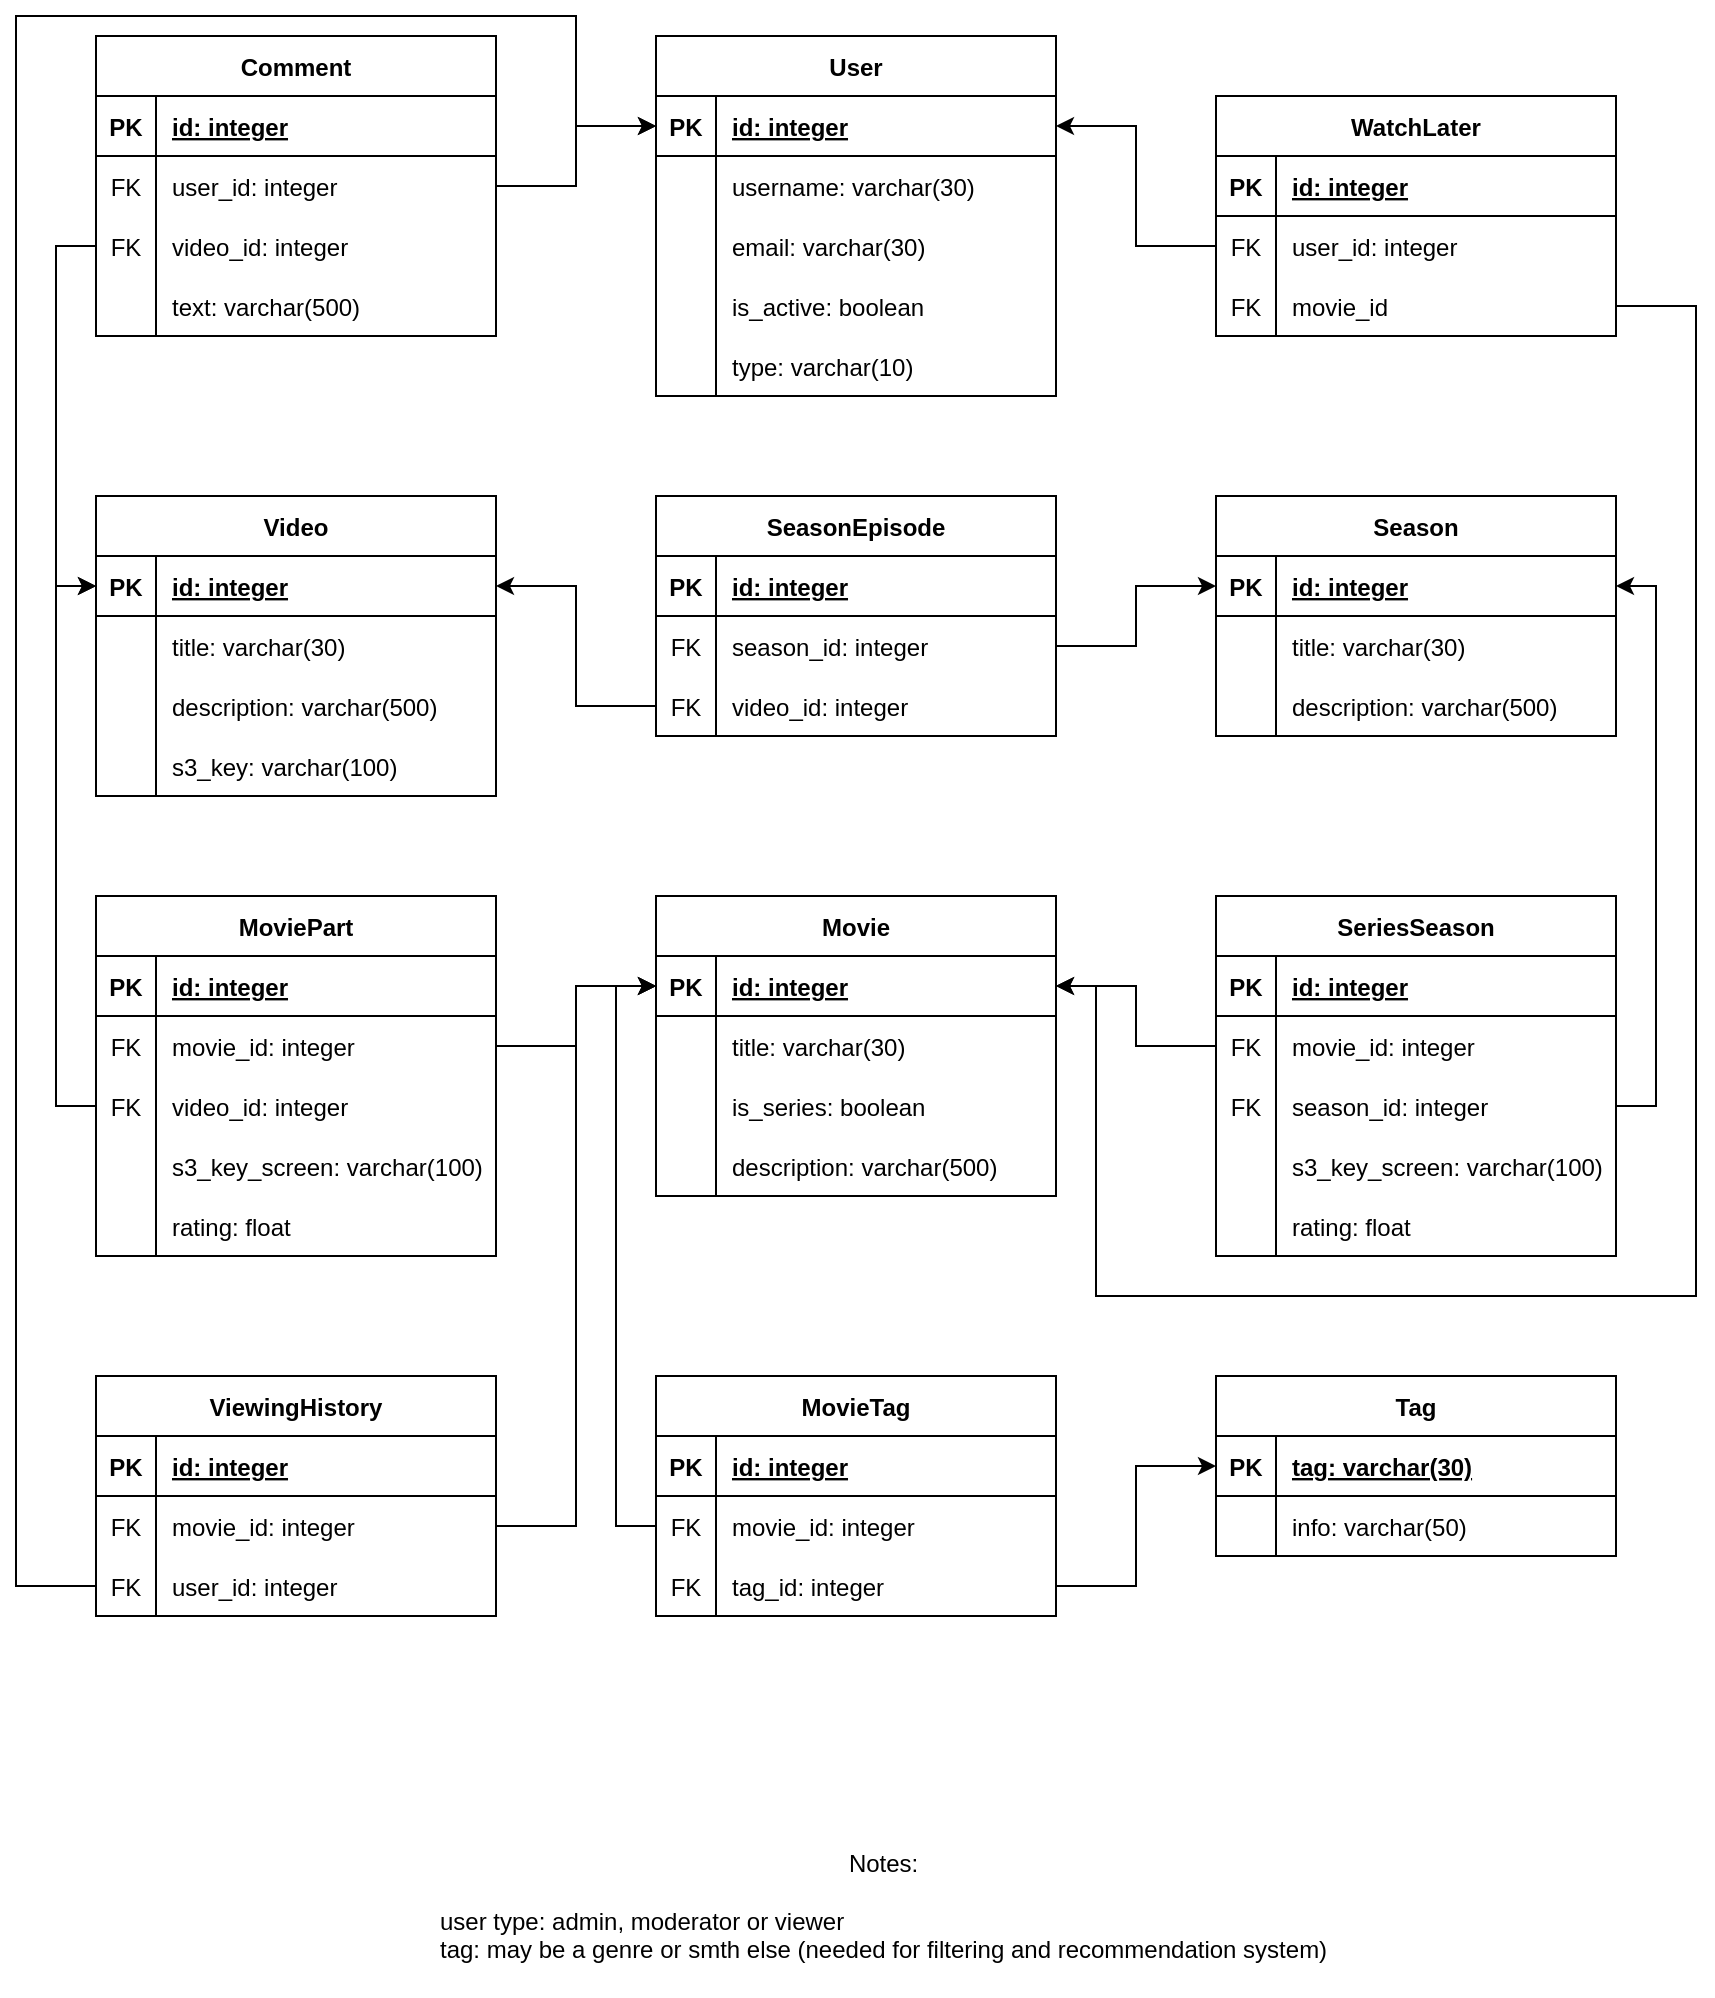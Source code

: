 <mxfile version="19.0.3" type="device"><diagram id="krxqjwrCcawQAgB1VnSO" name="Page-1"><mxGraphModel dx="1718" dy="434" grid="1" gridSize="10" guides="1" tooltips="1" connect="1" arrows="1" fold="1" page="1" pageScale="1" pageWidth="850" pageHeight="1100" math="0" shadow="0"><root><mxCell id="0"/><mxCell id="1" parent="0"/><mxCell id="-MxcweEDSWJyaS4mhZ0q-1" value="User" style="shape=table;startSize=30;container=1;collapsible=1;childLayout=tableLayout;fixedRows=1;rowLines=0;fontStyle=1;align=center;resizeLast=1;" parent="1" vertex="1"><mxGeometry x="-120" y="210" width="200" height="180" as="geometry"><mxRectangle x="-760" y="130" width="60" height="30" as="alternateBounds"/></mxGeometry></mxCell><mxCell id="-MxcweEDSWJyaS4mhZ0q-2" value="" style="shape=tableRow;horizontal=0;startSize=0;swimlaneHead=0;swimlaneBody=0;fillColor=none;collapsible=0;dropTarget=0;points=[[0,0.5],[1,0.5]];portConstraint=eastwest;top=0;left=0;right=0;bottom=1;" parent="-MxcweEDSWJyaS4mhZ0q-1" vertex="1"><mxGeometry y="30" width="200" height="30" as="geometry"/></mxCell><mxCell id="-MxcweEDSWJyaS4mhZ0q-3" value="PK" style="shape=partialRectangle;connectable=0;fillColor=none;top=0;left=0;bottom=0;right=0;fontStyle=1;overflow=hidden;" parent="-MxcweEDSWJyaS4mhZ0q-2" vertex="1"><mxGeometry width="30" height="30" as="geometry"><mxRectangle width="30" height="30" as="alternateBounds"/></mxGeometry></mxCell><mxCell id="-MxcweEDSWJyaS4mhZ0q-4" value="id: integer" style="shape=partialRectangle;connectable=0;fillColor=none;top=0;left=0;bottom=0;right=0;align=left;spacingLeft=6;fontStyle=5;overflow=hidden;" parent="-MxcweEDSWJyaS4mhZ0q-2" vertex="1"><mxGeometry x="30" width="170" height="30" as="geometry"><mxRectangle width="170" height="30" as="alternateBounds"/></mxGeometry></mxCell><mxCell id="-MxcweEDSWJyaS4mhZ0q-5" value="" style="shape=tableRow;horizontal=0;startSize=0;swimlaneHead=0;swimlaneBody=0;fillColor=none;collapsible=0;dropTarget=0;points=[[0,0.5],[1,0.5]];portConstraint=eastwest;top=0;left=0;right=0;bottom=0;" parent="-MxcweEDSWJyaS4mhZ0q-1" vertex="1"><mxGeometry y="60" width="200" height="30" as="geometry"/></mxCell><mxCell id="-MxcweEDSWJyaS4mhZ0q-6" value="" style="shape=partialRectangle;connectable=0;fillColor=none;top=0;left=0;bottom=0;right=0;editable=1;overflow=hidden;" parent="-MxcweEDSWJyaS4mhZ0q-5" vertex="1"><mxGeometry width="30" height="30" as="geometry"><mxRectangle width="30" height="30" as="alternateBounds"/></mxGeometry></mxCell><mxCell id="-MxcweEDSWJyaS4mhZ0q-7" value="username: varchar(30)" style="shape=partialRectangle;connectable=0;fillColor=none;top=0;left=0;bottom=0;right=0;align=left;spacingLeft=6;overflow=hidden;" parent="-MxcweEDSWJyaS4mhZ0q-5" vertex="1"><mxGeometry x="30" width="170" height="30" as="geometry"><mxRectangle width="170" height="30" as="alternateBounds"/></mxGeometry></mxCell><mxCell id="-MxcweEDSWJyaS4mhZ0q-8" value="" style="shape=tableRow;horizontal=0;startSize=0;swimlaneHead=0;swimlaneBody=0;fillColor=none;collapsible=0;dropTarget=0;points=[[0,0.5],[1,0.5]];portConstraint=eastwest;top=0;left=0;right=0;bottom=0;" parent="-MxcweEDSWJyaS4mhZ0q-1" vertex="1"><mxGeometry y="90" width="200" height="30" as="geometry"/></mxCell><mxCell id="-MxcweEDSWJyaS4mhZ0q-9" value="" style="shape=partialRectangle;connectable=0;fillColor=none;top=0;left=0;bottom=0;right=0;editable=1;overflow=hidden;" parent="-MxcweEDSWJyaS4mhZ0q-8" vertex="1"><mxGeometry width="30" height="30" as="geometry"><mxRectangle width="30" height="30" as="alternateBounds"/></mxGeometry></mxCell><mxCell id="-MxcweEDSWJyaS4mhZ0q-10" value="email: varchar(30)" style="shape=partialRectangle;connectable=0;fillColor=none;top=0;left=0;bottom=0;right=0;align=left;spacingLeft=6;overflow=hidden;" parent="-MxcweEDSWJyaS4mhZ0q-8" vertex="1"><mxGeometry x="30" width="170" height="30" as="geometry"><mxRectangle width="170" height="30" as="alternateBounds"/></mxGeometry></mxCell><mxCell id="tlzNnzWow5fvSZy2KOKC-1" style="shape=tableRow;horizontal=0;startSize=0;swimlaneHead=0;swimlaneBody=0;fillColor=none;collapsible=0;dropTarget=0;points=[[0,0.5],[1,0.5]];portConstraint=eastwest;top=0;left=0;right=0;bottom=0;" parent="-MxcweEDSWJyaS4mhZ0q-1" vertex="1"><mxGeometry y="120" width="200" height="30" as="geometry"/></mxCell><mxCell id="tlzNnzWow5fvSZy2KOKC-2" style="shape=partialRectangle;connectable=0;fillColor=none;top=0;left=0;bottom=0;right=0;editable=1;overflow=hidden;" parent="tlzNnzWow5fvSZy2KOKC-1" vertex="1"><mxGeometry width="30" height="30" as="geometry"><mxRectangle width="30" height="30" as="alternateBounds"/></mxGeometry></mxCell><mxCell id="tlzNnzWow5fvSZy2KOKC-3" value="is_active: boolean" style="shape=partialRectangle;connectable=0;fillColor=none;top=0;left=0;bottom=0;right=0;align=left;spacingLeft=6;overflow=hidden;" parent="tlzNnzWow5fvSZy2KOKC-1" vertex="1"><mxGeometry x="30" width="170" height="30" as="geometry"><mxRectangle width="170" height="30" as="alternateBounds"/></mxGeometry></mxCell><mxCell id="-MxcweEDSWJyaS4mhZ0q-58" style="shape=tableRow;horizontal=0;startSize=0;swimlaneHead=0;swimlaneBody=0;fillColor=none;collapsible=0;dropTarget=0;points=[[0,0.5],[1,0.5]];portConstraint=eastwest;top=0;left=0;right=0;bottom=0;" parent="-MxcweEDSWJyaS4mhZ0q-1" vertex="1"><mxGeometry y="150" width="200" height="30" as="geometry"/></mxCell><mxCell id="-MxcweEDSWJyaS4mhZ0q-59" style="shape=partialRectangle;connectable=0;fillColor=none;top=0;left=0;bottom=0;right=0;editable=1;overflow=hidden;" parent="-MxcweEDSWJyaS4mhZ0q-58" vertex="1"><mxGeometry width="30" height="30" as="geometry"><mxRectangle width="30" height="30" as="alternateBounds"/></mxGeometry></mxCell><mxCell id="-MxcweEDSWJyaS4mhZ0q-60" value="type: varchar(10)" style="shape=partialRectangle;connectable=0;fillColor=none;top=0;left=0;bottom=0;right=0;align=left;spacingLeft=6;overflow=hidden;" parent="-MxcweEDSWJyaS4mhZ0q-58" vertex="1"><mxGeometry x="30" width="170" height="30" as="geometry"><mxRectangle width="170" height="30" as="alternateBounds"/></mxGeometry></mxCell><mxCell id="-MxcweEDSWJyaS4mhZ0q-14" value="Video" style="shape=table;startSize=30;container=1;collapsible=1;childLayout=tableLayout;fixedRows=1;rowLines=0;fontStyle=1;align=center;resizeLast=1;" parent="1" vertex="1"><mxGeometry x="-400" y="440" width="200" height="150" as="geometry"/></mxCell><mxCell id="-MxcweEDSWJyaS4mhZ0q-15" value="" style="shape=tableRow;horizontal=0;startSize=0;swimlaneHead=0;swimlaneBody=0;fillColor=none;collapsible=0;dropTarget=0;points=[[0,0.5],[1,0.5]];portConstraint=eastwest;top=0;left=0;right=0;bottom=1;" parent="-MxcweEDSWJyaS4mhZ0q-14" vertex="1"><mxGeometry y="30" width="200" height="30" as="geometry"/></mxCell><mxCell id="-MxcweEDSWJyaS4mhZ0q-16" value="PK" style="shape=partialRectangle;connectable=0;fillColor=none;top=0;left=0;bottom=0;right=0;fontStyle=1;overflow=hidden;" parent="-MxcweEDSWJyaS4mhZ0q-15" vertex="1"><mxGeometry width="30" height="30" as="geometry"><mxRectangle width="30" height="30" as="alternateBounds"/></mxGeometry></mxCell><mxCell id="-MxcweEDSWJyaS4mhZ0q-17" value="id: integer" style="shape=partialRectangle;connectable=0;fillColor=none;top=0;left=0;bottom=0;right=0;align=left;spacingLeft=6;fontStyle=5;overflow=hidden;" parent="-MxcweEDSWJyaS4mhZ0q-15" vertex="1"><mxGeometry x="30" width="170" height="30" as="geometry"><mxRectangle width="170" height="30" as="alternateBounds"/></mxGeometry></mxCell><mxCell id="-MxcweEDSWJyaS4mhZ0q-18" value="" style="shape=tableRow;horizontal=0;startSize=0;swimlaneHead=0;swimlaneBody=0;fillColor=none;collapsible=0;dropTarget=0;points=[[0,0.5],[1,0.5]];portConstraint=eastwest;top=0;left=0;right=0;bottom=0;" parent="-MxcweEDSWJyaS4mhZ0q-14" vertex="1"><mxGeometry y="60" width="200" height="30" as="geometry"/></mxCell><mxCell id="-MxcweEDSWJyaS4mhZ0q-19" value="" style="shape=partialRectangle;connectable=0;fillColor=none;top=0;left=0;bottom=0;right=0;editable=1;overflow=hidden;" parent="-MxcweEDSWJyaS4mhZ0q-18" vertex="1"><mxGeometry width="30" height="30" as="geometry"><mxRectangle width="30" height="30" as="alternateBounds"/></mxGeometry></mxCell><mxCell id="-MxcweEDSWJyaS4mhZ0q-20" value="title: varchar(30)" style="shape=partialRectangle;connectable=0;fillColor=none;top=0;left=0;bottom=0;right=0;align=left;spacingLeft=6;overflow=hidden;" parent="-MxcweEDSWJyaS4mhZ0q-18" vertex="1"><mxGeometry x="30" width="170" height="30" as="geometry"><mxRectangle width="170" height="30" as="alternateBounds"/></mxGeometry></mxCell><mxCell id="oY6jtvxQXWDBvDBxMTDr-1" style="shape=tableRow;horizontal=0;startSize=0;swimlaneHead=0;swimlaneBody=0;fillColor=none;collapsible=0;dropTarget=0;points=[[0,0.5],[1,0.5]];portConstraint=eastwest;top=0;left=0;right=0;bottom=0;" vertex="1" parent="-MxcweEDSWJyaS4mhZ0q-14"><mxGeometry y="90" width="200" height="30" as="geometry"/></mxCell><mxCell id="oY6jtvxQXWDBvDBxMTDr-2" style="shape=partialRectangle;connectable=0;fillColor=none;top=0;left=0;bottom=0;right=0;editable=1;overflow=hidden;" vertex="1" parent="oY6jtvxQXWDBvDBxMTDr-1"><mxGeometry width="30" height="30" as="geometry"><mxRectangle width="30" height="30" as="alternateBounds"/></mxGeometry></mxCell><mxCell id="oY6jtvxQXWDBvDBxMTDr-3" value="description: varchar(500)" style="shape=partialRectangle;connectable=0;fillColor=none;top=0;left=0;bottom=0;right=0;align=left;spacingLeft=6;overflow=hidden;" vertex="1" parent="oY6jtvxQXWDBvDBxMTDr-1"><mxGeometry x="30" width="170" height="30" as="geometry"><mxRectangle width="170" height="30" as="alternateBounds"/></mxGeometry></mxCell><mxCell id="-MxcweEDSWJyaS4mhZ0q-21" value="" style="shape=tableRow;horizontal=0;startSize=0;swimlaneHead=0;swimlaneBody=0;fillColor=none;collapsible=0;dropTarget=0;points=[[0,0.5],[1,0.5]];portConstraint=eastwest;top=0;left=0;right=0;bottom=0;" parent="-MxcweEDSWJyaS4mhZ0q-14" vertex="1"><mxGeometry y="120" width="200" height="30" as="geometry"/></mxCell><mxCell id="-MxcweEDSWJyaS4mhZ0q-22" value="" style="shape=partialRectangle;connectable=0;fillColor=none;top=0;left=0;bottom=0;right=0;editable=1;overflow=hidden;" parent="-MxcweEDSWJyaS4mhZ0q-21" vertex="1"><mxGeometry width="30" height="30" as="geometry"><mxRectangle width="30" height="30" as="alternateBounds"/></mxGeometry></mxCell><mxCell id="-MxcweEDSWJyaS4mhZ0q-23" value="s3_key: varchar(100)" style="shape=partialRectangle;connectable=0;fillColor=none;top=0;left=0;bottom=0;right=0;align=left;spacingLeft=6;overflow=hidden;" parent="-MxcweEDSWJyaS4mhZ0q-21" vertex="1"><mxGeometry x="30" width="170" height="30" as="geometry"><mxRectangle width="170" height="30" as="alternateBounds"/></mxGeometry></mxCell><mxCell id="-MxcweEDSWJyaS4mhZ0q-38" value="Movie" style="shape=table;startSize=30;container=1;collapsible=1;childLayout=tableLayout;fixedRows=1;rowLines=0;fontStyle=1;align=center;resizeLast=1;" parent="1" vertex="1"><mxGeometry x="-120" y="640" width="200" height="150" as="geometry"/></mxCell><mxCell id="-MxcweEDSWJyaS4mhZ0q-39" value="" style="shape=tableRow;horizontal=0;startSize=0;swimlaneHead=0;swimlaneBody=0;fillColor=none;collapsible=0;dropTarget=0;points=[[0,0.5],[1,0.5]];portConstraint=eastwest;top=0;left=0;right=0;bottom=1;" parent="-MxcweEDSWJyaS4mhZ0q-38" vertex="1"><mxGeometry y="30" width="200" height="30" as="geometry"/></mxCell><mxCell id="-MxcweEDSWJyaS4mhZ0q-40" value="PK" style="shape=partialRectangle;connectable=0;fillColor=none;top=0;left=0;bottom=0;right=0;fontStyle=1;overflow=hidden;" parent="-MxcweEDSWJyaS4mhZ0q-39" vertex="1"><mxGeometry width="30" height="30" as="geometry"><mxRectangle width="30" height="30" as="alternateBounds"/></mxGeometry></mxCell><mxCell id="-MxcweEDSWJyaS4mhZ0q-41" value="id: integer" style="shape=partialRectangle;connectable=0;fillColor=none;top=0;left=0;bottom=0;right=0;align=left;spacingLeft=6;fontStyle=5;overflow=hidden;" parent="-MxcweEDSWJyaS4mhZ0q-39" vertex="1"><mxGeometry x="30" width="170" height="30" as="geometry"><mxRectangle width="170" height="30" as="alternateBounds"/></mxGeometry></mxCell><mxCell id="-MxcweEDSWJyaS4mhZ0q-42" value="" style="shape=tableRow;horizontal=0;startSize=0;swimlaneHead=0;swimlaneBody=0;fillColor=none;collapsible=0;dropTarget=0;points=[[0,0.5],[1,0.5]];portConstraint=eastwest;top=0;left=0;right=0;bottom=0;" parent="-MxcweEDSWJyaS4mhZ0q-38" vertex="1"><mxGeometry y="60" width="200" height="30" as="geometry"/></mxCell><mxCell id="-MxcweEDSWJyaS4mhZ0q-43" value="" style="shape=partialRectangle;connectable=0;fillColor=none;top=0;left=0;bottom=0;right=0;editable=1;overflow=hidden;" parent="-MxcweEDSWJyaS4mhZ0q-42" vertex="1"><mxGeometry width="30" height="30" as="geometry"><mxRectangle width="30" height="30" as="alternateBounds"/></mxGeometry></mxCell><mxCell id="-MxcweEDSWJyaS4mhZ0q-44" value="title: varchar(30)" style="shape=partialRectangle;connectable=0;fillColor=none;top=0;left=0;bottom=0;right=0;align=left;spacingLeft=6;overflow=hidden;" parent="-MxcweEDSWJyaS4mhZ0q-42" vertex="1"><mxGeometry x="30" width="170" height="30" as="geometry"><mxRectangle width="170" height="30" as="alternateBounds"/></mxGeometry></mxCell><mxCell id="-MxcweEDSWJyaS4mhZ0q-45" value="" style="shape=tableRow;horizontal=0;startSize=0;swimlaneHead=0;swimlaneBody=0;fillColor=none;collapsible=0;dropTarget=0;points=[[0,0.5],[1,0.5]];portConstraint=eastwest;top=0;left=0;right=0;bottom=0;" parent="-MxcweEDSWJyaS4mhZ0q-38" vertex="1"><mxGeometry y="90" width="200" height="30" as="geometry"/></mxCell><mxCell id="-MxcweEDSWJyaS4mhZ0q-46" value="" style="shape=partialRectangle;connectable=0;fillColor=none;top=0;left=0;bottom=0;right=0;editable=1;overflow=hidden;" parent="-MxcweEDSWJyaS4mhZ0q-45" vertex="1"><mxGeometry width="30" height="30" as="geometry"><mxRectangle width="30" height="30" as="alternateBounds"/></mxGeometry></mxCell><mxCell id="-MxcweEDSWJyaS4mhZ0q-47" value="is_series: boolean" style="shape=partialRectangle;connectable=0;fillColor=none;top=0;left=0;bottom=0;right=0;align=left;spacingLeft=6;overflow=hidden;" parent="-MxcweEDSWJyaS4mhZ0q-45" vertex="1"><mxGeometry x="30" width="170" height="30" as="geometry"><mxRectangle width="170" height="30" as="alternateBounds"/></mxGeometry></mxCell><mxCell id="-MxcweEDSWJyaS4mhZ0q-66" style="shape=tableRow;horizontal=0;startSize=0;swimlaneHead=0;swimlaneBody=0;fillColor=none;collapsible=0;dropTarget=0;points=[[0,0.5],[1,0.5]];portConstraint=eastwest;top=0;left=0;right=0;bottom=0;" parent="-MxcweEDSWJyaS4mhZ0q-38" vertex="1"><mxGeometry y="120" width="200" height="30" as="geometry"/></mxCell><mxCell id="-MxcweEDSWJyaS4mhZ0q-67" style="shape=partialRectangle;connectable=0;fillColor=none;top=0;left=0;bottom=0;right=0;editable=1;overflow=hidden;" parent="-MxcweEDSWJyaS4mhZ0q-66" vertex="1"><mxGeometry width="30" height="30" as="geometry"><mxRectangle width="30" height="30" as="alternateBounds"/></mxGeometry></mxCell><mxCell id="-MxcweEDSWJyaS4mhZ0q-68" value="description: varchar(500)" style="shape=partialRectangle;connectable=0;fillColor=none;top=0;left=0;bottom=0;right=0;align=left;spacingLeft=6;overflow=hidden;" parent="-MxcweEDSWJyaS4mhZ0q-66" vertex="1"><mxGeometry x="30" width="170" height="30" as="geometry"><mxRectangle width="170" height="30" as="alternateBounds"/></mxGeometry></mxCell><mxCell id="-MxcweEDSWJyaS4mhZ0q-48" value="Season" style="shape=table;startSize=30;container=1;collapsible=1;childLayout=tableLayout;fixedRows=1;rowLines=0;fontStyle=1;align=center;resizeLast=1;" parent="1" vertex="1"><mxGeometry x="160" y="440" width="200" height="120" as="geometry"/></mxCell><mxCell id="-MxcweEDSWJyaS4mhZ0q-49" value="" style="shape=tableRow;horizontal=0;startSize=0;swimlaneHead=0;swimlaneBody=0;fillColor=none;collapsible=0;dropTarget=0;points=[[0,0.5],[1,0.5]];portConstraint=eastwest;top=0;left=0;right=0;bottom=1;" parent="-MxcweEDSWJyaS4mhZ0q-48" vertex="1"><mxGeometry y="30" width="200" height="30" as="geometry"/></mxCell><mxCell id="-MxcweEDSWJyaS4mhZ0q-50" value="PK" style="shape=partialRectangle;connectable=0;fillColor=none;top=0;left=0;bottom=0;right=0;fontStyle=1;overflow=hidden;" parent="-MxcweEDSWJyaS4mhZ0q-49" vertex="1"><mxGeometry width="30" height="30" as="geometry"><mxRectangle width="30" height="30" as="alternateBounds"/></mxGeometry></mxCell><mxCell id="-MxcweEDSWJyaS4mhZ0q-51" value="id: integer" style="shape=partialRectangle;connectable=0;fillColor=none;top=0;left=0;bottom=0;right=0;align=left;spacingLeft=6;fontStyle=5;overflow=hidden;" parent="-MxcweEDSWJyaS4mhZ0q-49" vertex="1"><mxGeometry x="30" width="170" height="30" as="geometry"><mxRectangle width="170" height="30" as="alternateBounds"/></mxGeometry></mxCell><mxCell id="-MxcweEDSWJyaS4mhZ0q-52" value="" style="shape=tableRow;horizontal=0;startSize=0;swimlaneHead=0;swimlaneBody=0;fillColor=none;collapsible=0;dropTarget=0;points=[[0,0.5],[1,0.5]];portConstraint=eastwest;top=0;left=0;right=0;bottom=0;" parent="-MxcweEDSWJyaS4mhZ0q-48" vertex="1"><mxGeometry y="60" width="200" height="30" as="geometry"/></mxCell><mxCell id="-MxcweEDSWJyaS4mhZ0q-53" value="" style="shape=partialRectangle;connectable=0;fillColor=none;top=0;left=0;bottom=0;right=0;editable=1;overflow=hidden;" parent="-MxcweEDSWJyaS4mhZ0q-52" vertex="1"><mxGeometry width="30" height="30" as="geometry"><mxRectangle width="30" height="30" as="alternateBounds"/></mxGeometry></mxCell><mxCell id="-MxcweEDSWJyaS4mhZ0q-54" value="title: varchar(30)" style="shape=partialRectangle;connectable=0;fillColor=none;top=0;left=0;bottom=0;right=0;align=left;spacingLeft=6;overflow=hidden;" parent="-MxcweEDSWJyaS4mhZ0q-52" vertex="1"><mxGeometry x="30" width="170" height="30" as="geometry"><mxRectangle width="170" height="30" as="alternateBounds"/></mxGeometry></mxCell><mxCell id="-MxcweEDSWJyaS4mhZ0q-55" value="" style="shape=tableRow;horizontal=0;startSize=0;swimlaneHead=0;swimlaneBody=0;fillColor=none;collapsible=0;dropTarget=0;points=[[0,0.5],[1,0.5]];portConstraint=eastwest;top=0;left=0;right=0;bottom=0;" parent="-MxcweEDSWJyaS4mhZ0q-48" vertex="1"><mxGeometry y="90" width="200" height="30" as="geometry"/></mxCell><mxCell id="-MxcweEDSWJyaS4mhZ0q-56" value="" style="shape=partialRectangle;connectable=0;fillColor=none;top=0;left=0;bottom=0;right=0;editable=1;overflow=hidden;" parent="-MxcweEDSWJyaS4mhZ0q-55" vertex="1"><mxGeometry width="30" height="30" as="geometry"><mxRectangle width="30" height="30" as="alternateBounds"/></mxGeometry></mxCell><mxCell id="-MxcweEDSWJyaS4mhZ0q-57" value="description: varchar(500)" style="shape=partialRectangle;connectable=0;fillColor=none;top=0;left=0;bottom=0;right=0;align=left;spacingLeft=6;overflow=hidden;" parent="-MxcweEDSWJyaS4mhZ0q-55" vertex="1"><mxGeometry x="30" width="170" height="30" as="geometry"><mxRectangle width="170" height="30" as="alternateBounds"/></mxGeometry></mxCell><mxCell id="-MxcweEDSWJyaS4mhZ0q-62" value="&lt;div align=&quot;center&quot;&gt;Notes:&lt;/div&gt;&lt;div align=&quot;center&quot;&gt;&lt;br&gt;&lt;/div&gt;&lt;div&gt;user type: admin, moderator or viewer&lt;br&gt;&lt;/div&gt;&lt;div&gt;tag: may be a genre or smth else (needed for filtering and recommendation system)&lt;br&gt;&lt;/div&gt;" style="text;html=1;strokeColor=none;fillColor=none;align=left;verticalAlign=middle;whiteSpace=wrap;rounded=0;" parent="1" vertex="1"><mxGeometry x="-230" y="1100" width="520" height="90" as="geometry"/></mxCell><mxCell id="-MxcweEDSWJyaS4mhZ0q-82" value="SeasonEpisode" style="shape=table;startSize=30;container=1;collapsible=1;childLayout=tableLayout;fixedRows=1;rowLines=0;fontStyle=1;align=center;resizeLast=1;" parent="1" vertex="1"><mxGeometry x="-120" y="440" width="200" height="120" as="geometry"/></mxCell><mxCell id="-MxcweEDSWJyaS4mhZ0q-83" value="" style="shape=tableRow;horizontal=0;startSize=0;swimlaneHead=0;swimlaneBody=0;fillColor=none;collapsible=0;dropTarget=0;points=[[0,0.5],[1,0.5]];portConstraint=eastwest;top=0;left=0;right=0;bottom=1;" parent="-MxcweEDSWJyaS4mhZ0q-82" vertex="1"><mxGeometry y="30" width="200" height="30" as="geometry"/></mxCell><mxCell id="-MxcweEDSWJyaS4mhZ0q-84" value="PK" style="shape=partialRectangle;connectable=0;fillColor=none;top=0;left=0;bottom=0;right=0;fontStyle=1;overflow=hidden;" parent="-MxcweEDSWJyaS4mhZ0q-83" vertex="1"><mxGeometry width="30" height="30" as="geometry"><mxRectangle width="30" height="30" as="alternateBounds"/></mxGeometry></mxCell><mxCell id="-MxcweEDSWJyaS4mhZ0q-85" value="id: integer" style="shape=partialRectangle;connectable=0;fillColor=none;top=0;left=0;bottom=0;right=0;align=left;spacingLeft=6;fontStyle=5;overflow=hidden;" parent="-MxcweEDSWJyaS4mhZ0q-83" vertex="1"><mxGeometry x="30" width="170" height="30" as="geometry"><mxRectangle width="170" height="30" as="alternateBounds"/></mxGeometry></mxCell><mxCell id="-MxcweEDSWJyaS4mhZ0q-86" value="" style="shape=tableRow;horizontal=0;startSize=0;swimlaneHead=0;swimlaneBody=0;fillColor=none;collapsible=0;dropTarget=0;points=[[0,0.5],[1,0.5]];portConstraint=eastwest;top=0;left=0;right=0;bottom=0;" parent="-MxcweEDSWJyaS4mhZ0q-82" vertex="1"><mxGeometry y="60" width="200" height="30" as="geometry"/></mxCell><mxCell id="-MxcweEDSWJyaS4mhZ0q-87" value="FK" style="shape=partialRectangle;connectable=0;fillColor=none;top=0;left=0;bottom=0;right=0;editable=1;overflow=hidden;" parent="-MxcweEDSWJyaS4mhZ0q-86" vertex="1"><mxGeometry width="30" height="30" as="geometry"><mxRectangle width="30" height="30" as="alternateBounds"/></mxGeometry></mxCell><mxCell id="-MxcweEDSWJyaS4mhZ0q-88" value="season_id: integer" style="shape=partialRectangle;connectable=0;fillColor=none;top=0;left=0;bottom=0;right=0;align=left;spacingLeft=6;overflow=hidden;" parent="-MxcweEDSWJyaS4mhZ0q-86" vertex="1"><mxGeometry x="30" width="170" height="30" as="geometry"><mxRectangle width="170" height="30" as="alternateBounds"/></mxGeometry></mxCell><mxCell id="-MxcweEDSWJyaS4mhZ0q-89" value="" style="shape=tableRow;horizontal=0;startSize=0;swimlaneHead=0;swimlaneBody=0;fillColor=none;collapsible=0;dropTarget=0;points=[[0,0.5],[1,0.5]];portConstraint=eastwest;top=0;left=0;right=0;bottom=0;" parent="-MxcweEDSWJyaS4mhZ0q-82" vertex="1"><mxGeometry y="90" width="200" height="30" as="geometry"/></mxCell><mxCell id="-MxcweEDSWJyaS4mhZ0q-90" value="FK" style="shape=partialRectangle;connectable=0;fillColor=none;top=0;left=0;bottom=0;right=0;editable=1;overflow=hidden;" parent="-MxcweEDSWJyaS4mhZ0q-89" vertex="1"><mxGeometry width="30" height="30" as="geometry"><mxRectangle width="30" height="30" as="alternateBounds"/></mxGeometry></mxCell><mxCell id="-MxcweEDSWJyaS4mhZ0q-91" value="video_id: integer" style="shape=partialRectangle;connectable=0;fillColor=none;top=0;left=0;bottom=0;right=0;align=left;spacingLeft=6;overflow=hidden;" parent="-MxcweEDSWJyaS4mhZ0q-89" vertex="1"><mxGeometry x="30" width="170" height="30" as="geometry"><mxRectangle width="170" height="30" as="alternateBounds"/></mxGeometry></mxCell><mxCell id="-MxcweEDSWJyaS4mhZ0q-115" value="SeriesSeason" style="shape=table;startSize=30;container=1;collapsible=1;childLayout=tableLayout;fixedRows=1;rowLines=0;fontStyle=1;align=center;resizeLast=1;" parent="1" vertex="1"><mxGeometry x="160" y="640" width="200" height="180" as="geometry"/></mxCell><mxCell id="-MxcweEDSWJyaS4mhZ0q-116" value="" style="shape=tableRow;horizontal=0;startSize=0;swimlaneHead=0;swimlaneBody=0;fillColor=none;collapsible=0;dropTarget=0;points=[[0,0.5],[1,0.5]];portConstraint=eastwest;top=0;left=0;right=0;bottom=1;" parent="-MxcweEDSWJyaS4mhZ0q-115" vertex="1"><mxGeometry y="30" width="200" height="30" as="geometry"/></mxCell><mxCell id="-MxcweEDSWJyaS4mhZ0q-117" value="PK" style="shape=partialRectangle;connectable=0;fillColor=none;top=0;left=0;bottom=0;right=0;fontStyle=1;overflow=hidden;" parent="-MxcweEDSWJyaS4mhZ0q-116" vertex="1"><mxGeometry width="30" height="30" as="geometry"><mxRectangle width="30" height="30" as="alternateBounds"/></mxGeometry></mxCell><mxCell id="-MxcweEDSWJyaS4mhZ0q-118" value="id: integer" style="shape=partialRectangle;connectable=0;fillColor=none;top=0;left=0;bottom=0;right=0;align=left;spacingLeft=6;fontStyle=5;overflow=hidden;" parent="-MxcweEDSWJyaS4mhZ0q-116" vertex="1"><mxGeometry x="30" width="170" height="30" as="geometry"><mxRectangle width="170" height="30" as="alternateBounds"/></mxGeometry></mxCell><mxCell id="-MxcweEDSWJyaS4mhZ0q-119" value="" style="shape=tableRow;horizontal=0;startSize=0;swimlaneHead=0;swimlaneBody=0;fillColor=none;collapsible=0;dropTarget=0;points=[[0,0.5],[1,0.5]];portConstraint=eastwest;top=0;left=0;right=0;bottom=0;" parent="-MxcweEDSWJyaS4mhZ0q-115" vertex="1"><mxGeometry y="60" width="200" height="30" as="geometry"/></mxCell><mxCell id="-MxcweEDSWJyaS4mhZ0q-120" value="FK" style="shape=partialRectangle;connectable=0;fillColor=none;top=0;left=0;bottom=0;right=0;editable=1;overflow=hidden;" parent="-MxcweEDSWJyaS4mhZ0q-119" vertex="1"><mxGeometry width="30" height="30" as="geometry"><mxRectangle width="30" height="30" as="alternateBounds"/></mxGeometry></mxCell><mxCell id="-MxcweEDSWJyaS4mhZ0q-121" value="movie_id: integer" style="shape=partialRectangle;connectable=0;fillColor=none;top=0;left=0;bottom=0;right=0;align=left;spacingLeft=6;overflow=hidden;" parent="-MxcweEDSWJyaS4mhZ0q-119" vertex="1"><mxGeometry x="30" width="170" height="30" as="geometry"><mxRectangle width="170" height="30" as="alternateBounds"/></mxGeometry></mxCell><mxCell id="-MxcweEDSWJyaS4mhZ0q-122" value="" style="shape=tableRow;horizontal=0;startSize=0;swimlaneHead=0;swimlaneBody=0;fillColor=none;collapsible=0;dropTarget=0;points=[[0,0.5],[1,0.5]];portConstraint=eastwest;top=0;left=0;right=0;bottom=0;" parent="-MxcweEDSWJyaS4mhZ0q-115" vertex="1"><mxGeometry y="90" width="200" height="30" as="geometry"/></mxCell><mxCell id="-MxcweEDSWJyaS4mhZ0q-123" value="FK" style="shape=partialRectangle;connectable=0;fillColor=none;top=0;left=0;bottom=0;right=0;editable=1;overflow=hidden;" parent="-MxcweEDSWJyaS4mhZ0q-122" vertex="1"><mxGeometry width="30" height="30" as="geometry"><mxRectangle width="30" height="30" as="alternateBounds"/></mxGeometry></mxCell><mxCell id="-MxcweEDSWJyaS4mhZ0q-124" value="season_id: integer" style="shape=partialRectangle;connectable=0;fillColor=none;top=0;left=0;bottom=0;right=0;align=left;spacingLeft=6;overflow=hidden;" parent="-MxcweEDSWJyaS4mhZ0q-122" vertex="1"><mxGeometry x="30" width="170" height="30" as="geometry"><mxRectangle width="170" height="30" as="alternateBounds"/></mxGeometry></mxCell><mxCell id="-MxcweEDSWJyaS4mhZ0q-148" style="shape=tableRow;horizontal=0;startSize=0;swimlaneHead=0;swimlaneBody=0;fillColor=none;collapsible=0;dropTarget=0;points=[[0,0.5],[1,0.5]];portConstraint=eastwest;top=0;left=0;right=0;bottom=0;" parent="-MxcweEDSWJyaS4mhZ0q-115" vertex="1"><mxGeometry y="120" width="200" height="30" as="geometry"/></mxCell><mxCell id="-MxcweEDSWJyaS4mhZ0q-149" style="shape=partialRectangle;connectable=0;fillColor=none;top=0;left=0;bottom=0;right=0;editable=1;overflow=hidden;" parent="-MxcweEDSWJyaS4mhZ0q-148" vertex="1"><mxGeometry width="30" height="30" as="geometry"><mxRectangle width="30" height="30" as="alternateBounds"/></mxGeometry></mxCell><mxCell id="-MxcweEDSWJyaS4mhZ0q-150" value="s3_key_screen: varchar(100)" style="shape=partialRectangle;connectable=0;fillColor=none;top=0;left=0;bottom=0;right=0;align=left;spacingLeft=6;overflow=hidden;" parent="-MxcweEDSWJyaS4mhZ0q-148" vertex="1"><mxGeometry x="30" width="170" height="30" as="geometry"><mxRectangle width="170" height="30" as="alternateBounds"/></mxGeometry></mxCell><mxCell id="_hknU0DBNJOZ1AHtuuH1-4" style="shape=tableRow;horizontal=0;startSize=0;swimlaneHead=0;swimlaneBody=0;fillColor=none;collapsible=0;dropTarget=0;points=[[0,0.5],[1,0.5]];portConstraint=eastwest;top=0;left=0;right=0;bottom=0;" parent="-MxcweEDSWJyaS4mhZ0q-115" vertex="1"><mxGeometry y="150" width="200" height="30" as="geometry"/></mxCell><mxCell id="_hknU0DBNJOZ1AHtuuH1-5" style="shape=partialRectangle;connectable=0;fillColor=none;top=0;left=0;bottom=0;right=0;editable=1;overflow=hidden;" parent="_hknU0DBNJOZ1AHtuuH1-4" vertex="1"><mxGeometry width="30" height="30" as="geometry"><mxRectangle width="30" height="30" as="alternateBounds"/></mxGeometry></mxCell><mxCell id="_hknU0DBNJOZ1AHtuuH1-6" value="rating: float" style="shape=partialRectangle;connectable=0;fillColor=none;top=0;left=0;bottom=0;right=0;align=left;spacingLeft=6;overflow=hidden;" parent="_hknU0DBNJOZ1AHtuuH1-4" vertex="1"><mxGeometry x="30" width="170" height="30" as="geometry"><mxRectangle width="170" height="30" as="alternateBounds"/></mxGeometry></mxCell><mxCell id="-MxcweEDSWJyaS4mhZ0q-125" value="MoviePart" style="shape=table;startSize=30;container=1;collapsible=1;childLayout=tableLayout;fixedRows=1;rowLines=0;fontStyle=1;align=center;resizeLast=1;" parent="1" vertex="1"><mxGeometry x="-400" y="640" width="200" height="180" as="geometry"/></mxCell><mxCell id="-MxcweEDSWJyaS4mhZ0q-126" value="" style="shape=tableRow;horizontal=0;startSize=0;swimlaneHead=0;swimlaneBody=0;fillColor=none;collapsible=0;dropTarget=0;points=[[0,0.5],[1,0.5]];portConstraint=eastwest;top=0;left=0;right=0;bottom=1;" parent="-MxcweEDSWJyaS4mhZ0q-125" vertex="1"><mxGeometry y="30" width="200" height="30" as="geometry"/></mxCell><mxCell id="-MxcweEDSWJyaS4mhZ0q-127" value="PK" style="shape=partialRectangle;connectable=0;fillColor=none;top=0;left=0;bottom=0;right=0;fontStyle=1;overflow=hidden;" parent="-MxcweEDSWJyaS4mhZ0q-126" vertex="1"><mxGeometry width="30" height="30" as="geometry"><mxRectangle width="30" height="30" as="alternateBounds"/></mxGeometry></mxCell><mxCell id="-MxcweEDSWJyaS4mhZ0q-128" value="id: integer" style="shape=partialRectangle;connectable=0;fillColor=none;top=0;left=0;bottom=0;right=0;align=left;spacingLeft=6;fontStyle=5;overflow=hidden;" parent="-MxcweEDSWJyaS4mhZ0q-126" vertex="1"><mxGeometry x="30" width="170" height="30" as="geometry"><mxRectangle width="170" height="30" as="alternateBounds"/></mxGeometry></mxCell><mxCell id="-MxcweEDSWJyaS4mhZ0q-129" value="" style="shape=tableRow;horizontal=0;startSize=0;swimlaneHead=0;swimlaneBody=0;fillColor=none;collapsible=0;dropTarget=0;points=[[0,0.5],[1,0.5]];portConstraint=eastwest;top=0;left=0;right=0;bottom=0;" parent="-MxcweEDSWJyaS4mhZ0q-125" vertex="1"><mxGeometry y="60" width="200" height="30" as="geometry"/></mxCell><mxCell id="-MxcweEDSWJyaS4mhZ0q-130" value="FK" style="shape=partialRectangle;connectable=0;fillColor=none;top=0;left=0;bottom=0;right=0;editable=1;overflow=hidden;" parent="-MxcweEDSWJyaS4mhZ0q-129" vertex="1"><mxGeometry width="30" height="30" as="geometry"><mxRectangle width="30" height="30" as="alternateBounds"/></mxGeometry></mxCell><mxCell id="-MxcweEDSWJyaS4mhZ0q-131" value="movie_id: integer" style="shape=partialRectangle;connectable=0;fillColor=none;top=0;left=0;bottom=0;right=0;align=left;spacingLeft=6;overflow=hidden;" parent="-MxcweEDSWJyaS4mhZ0q-129" vertex="1"><mxGeometry x="30" width="170" height="30" as="geometry"><mxRectangle width="170" height="30" as="alternateBounds"/></mxGeometry></mxCell><mxCell id="-MxcweEDSWJyaS4mhZ0q-132" value="" style="shape=tableRow;horizontal=0;startSize=0;swimlaneHead=0;swimlaneBody=0;fillColor=none;collapsible=0;dropTarget=0;points=[[0,0.5],[1,0.5]];portConstraint=eastwest;top=0;left=0;right=0;bottom=0;" parent="-MxcweEDSWJyaS4mhZ0q-125" vertex="1"><mxGeometry y="90" width="200" height="30" as="geometry"/></mxCell><mxCell id="-MxcweEDSWJyaS4mhZ0q-133" value="FK" style="shape=partialRectangle;connectable=0;fillColor=none;top=0;left=0;bottom=0;right=0;editable=1;overflow=hidden;" parent="-MxcweEDSWJyaS4mhZ0q-132" vertex="1"><mxGeometry width="30" height="30" as="geometry"><mxRectangle width="30" height="30" as="alternateBounds"/></mxGeometry></mxCell><mxCell id="-MxcweEDSWJyaS4mhZ0q-134" value="video_id: integer" style="shape=partialRectangle;connectable=0;fillColor=none;top=0;left=0;bottom=0;right=0;align=left;spacingLeft=6;overflow=hidden;" parent="-MxcweEDSWJyaS4mhZ0q-132" vertex="1"><mxGeometry x="30" width="170" height="30" as="geometry"><mxRectangle width="170" height="30" as="alternateBounds"/></mxGeometry></mxCell><mxCell id="-MxcweEDSWJyaS4mhZ0q-145" style="shape=tableRow;horizontal=0;startSize=0;swimlaneHead=0;swimlaneBody=0;fillColor=none;collapsible=0;dropTarget=0;points=[[0,0.5],[1,0.5]];portConstraint=eastwest;top=0;left=0;right=0;bottom=0;" parent="-MxcweEDSWJyaS4mhZ0q-125" vertex="1"><mxGeometry y="120" width="200" height="30" as="geometry"/></mxCell><mxCell id="-MxcweEDSWJyaS4mhZ0q-146" style="shape=partialRectangle;connectable=0;fillColor=none;top=0;left=0;bottom=0;right=0;editable=1;overflow=hidden;" parent="-MxcweEDSWJyaS4mhZ0q-145" vertex="1"><mxGeometry width="30" height="30" as="geometry"><mxRectangle width="30" height="30" as="alternateBounds"/></mxGeometry></mxCell><mxCell id="-MxcweEDSWJyaS4mhZ0q-147" value="s3_key_screen: varchar(100)" style="shape=partialRectangle;connectable=0;fillColor=none;top=0;left=0;bottom=0;right=0;align=left;spacingLeft=6;overflow=hidden;" parent="-MxcweEDSWJyaS4mhZ0q-145" vertex="1"><mxGeometry x="30" width="170" height="30" as="geometry"><mxRectangle width="170" height="30" as="alternateBounds"/></mxGeometry></mxCell><mxCell id="_hknU0DBNJOZ1AHtuuH1-1" style="shape=tableRow;horizontal=0;startSize=0;swimlaneHead=0;swimlaneBody=0;fillColor=none;collapsible=0;dropTarget=0;points=[[0,0.5],[1,0.5]];portConstraint=eastwest;top=0;left=0;right=0;bottom=0;" parent="-MxcweEDSWJyaS4mhZ0q-125" vertex="1"><mxGeometry y="150" width="200" height="30" as="geometry"/></mxCell><mxCell id="_hknU0DBNJOZ1AHtuuH1-2" style="shape=partialRectangle;connectable=0;fillColor=none;top=0;left=0;bottom=0;right=0;editable=1;overflow=hidden;" parent="_hknU0DBNJOZ1AHtuuH1-1" vertex="1"><mxGeometry width="30" height="30" as="geometry"><mxRectangle width="30" height="30" as="alternateBounds"/></mxGeometry></mxCell><mxCell id="_hknU0DBNJOZ1AHtuuH1-3" value="rating: float" style="shape=partialRectangle;connectable=0;fillColor=none;top=0;left=0;bottom=0;right=0;align=left;spacingLeft=6;overflow=hidden;" parent="_hknU0DBNJOZ1AHtuuH1-1" vertex="1"><mxGeometry x="30" width="170" height="30" as="geometry"><mxRectangle width="170" height="30" as="alternateBounds"/></mxGeometry></mxCell><mxCell id="-MxcweEDSWJyaS4mhZ0q-136" style="edgeStyle=orthogonalEdgeStyle;rounded=0;orthogonalLoop=1;jettySize=auto;html=1;entryX=0;entryY=0.5;entryDx=0;entryDy=0;" parent="1" source="-MxcweEDSWJyaS4mhZ0q-86" target="-MxcweEDSWJyaS4mhZ0q-49" edge="1"><mxGeometry relative="1" as="geometry"/></mxCell><mxCell id="-MxcweEDSWJyaS4mhZ0q-137" style="edgeStyle=orthogonalEdgeStyle;rounded=0;orthogonalLoop=1;jettySize=auto;html=1;entryX=1;entryY=0.5;entryDx=0;entryDy=0;" parent="1" source="-MxcweEDSWJyaS4mhZ0q-89" target="-MxcweEDSWJyaS4mhZ0q-15" edge="1"><mxGeometry relative="1" as="geometry"/></mxCell><mxCell id="-MxcweEDSWJyaS4mhZ0q-138" style="edgeStyle=orthogonalEdgeStyle;rounded=0;orthogonalLoop=1;jettySize=auto;html=1;exitX=1;exitY=0.5;exitDx=0;exitDy=0;entryX=0;entryY=0.5;entryDx=0;entryDy=0;" parent="1" source="-MxcweEDSWJyaS4mhZ0q-129" target="-MxcweEDSWJyaS4mhZ0q-39" edge="1"><mxGeometry relative="1" as="geometry"/></mxCell><mxCell id="-MxcweEDSWJyaS4mhZ0q-139" style="edgeStyle=orthogonalEdgeStyle;rounded=0;orthogonalLoop=1;jettySize=auto;html=1;exitX=0;exitY=0.5;exitDx=0;exitDy=0;entryX=0;entryY=0.5;entryDx=0;entryDy=0;" parent="1" source="-MxcweEDSWJyaS4mhZ0q-132" target="-MxcweEDSWJyaS4mhZ0q-15" edge="1"><mxGeometry relative="1" as="geometry"/></mxCell><mxCell id="-MxcweEDSWJyaS4mhZ0q-140" style="edgeStyle=orthogonalEdgeStyle;rounded=0;orthogonalLoop=1;jettySize=auto;html=1;entryX=1;entryY=0.5;entryDx=0;entryDy=0;exitX=1;exitY=0.5;exitDx=0;exitDy=0;" parent="1" source="-MxcweEDSWJyaS4mhZ0q-122" target="-MxcweEDSWJyaS4mhZ0q-49" edge="1"><mxGeometry relative="1" as="geometry"/></mxCell><mxCell id="-MxcweEDSWJyaS4mhZ0q-141" style="edgeStyle=orthogonalEdgeStyle;rounded=0;orthogonalLoop=1;jettySize=auto;html=1;exitX=0;exitY=0.5;exitDx=0;exitDy=0;entryX=1;entryY=0.5;entryDx=0;entryDy=0;" parent="1" source="-MxcweEDSWJyaS4mhZ0q-119" target="-MxcweEDSWJyaS4mhZ0q-39" edge="1"><mxGeometry relative="1" as="geometry"/></mxCell><mxCell id="-MxcweEDSWJyaS4mhZ0q-151" value="Comment" style="shape=table;startSize=30;container=1;collapsible=1;childLayout=tableLayout;fixedRows=1;rowLines=0;fontStyle=1;align=center;resizeLast=1;" parent="1" vertex="1"><mxGeometry x="-400" y="210" width="200" height="150" as="geometry"><mxRectangle x="-760" y="130" width="60" height="30" as="alternateBounds"/></mxGeometry></mxCell><mxCell id="-MxcweEDSWJyaS4mhZ0q-152" value="" style="shape=tableRow;horizontal=0;startSize=0;swimlaneHead=0;swimlaneBody=0;fillColor=none;collapsible=0;dropTarget=0;points=[[0,0.5],[1,0.5]];portConstraint=eastwest;top=0;left=0;right=0;bottom=1;" parent="-MxcweEDSWJyaS4mhZ0q-151" vertex="1"><mxGeometry y="30" width="200" height="30" as="geometry"/></mxCell><mxCell id="-MxcweEDSWJyaS4mhZ0q-153" value="PK" style="shape=partialRectangle;connectable=0;fillColor=none;top=0;left=0;bottom=0;right=0;fontStyle=1;overflow=hidden;" parent="-MxcweEDSWJyaS4mhZ0q-152" vertex="1"><mxGeometry width="30" height="30" as="geometry"><mxRectangle width="30" height="30" as="alternateBounds"/></mxGeometry></mxCell><mxCell id="-MxcweEDSWJyaS4mhZ0q-154" value="id: integer" style="shape=partialRectangle;connectable=0;fillColor=none;top=0;left=0;bottom=0;right=0;align=left;spacingLeft=6;fontStyle=5;overflow=hidden;" parent="-MxcweEDSWJyaS4mhZ0q-152" vertex="1"><mxGeometry x="30" width="170" height="30" as="geometry"><mxRectangle width="170" height="30" as="alternateBounds"/></mxGeometry></mxCell><mxCell id="-MxcweEDSWJyaS4mhZ0q-155" value="" style="shape=tableRow;horizontal=0;startSize=0;swimlaneHead=0;swimlaneBody=0;fillColor=none;collapsible=0;dropTarget=0;points=[[0,0.5],[1,0.5]];portConstraint=eastwest;top=0;left=0;right=0;bottom=0;" parent="-MxcweEDSWJyaS4mhZ0q-151" vertex="1"><mxGeometry y="60" width="200" height="30" as="geometry"/></mxCell><mxCell id="-MxcweEDSWJyaS4mhZ0q-156" value="FK" style="shape=partialRectangle;connectable=0;fillColor=none;top=0;left=0;bottom=0;right=0;editable=1;overflow=hidden;" parent="-MxcweEDSWJyaS4mhZ0q-155" vertex="1"><mxGeometry width="30" height="30" as="geometry"><mxRectangle width="30" height="30" as="alternateBounds"/></mxGeometry></mxCell><mxCell id="-MxcweEDSWJyaS4mhZ0q-157" value="user_id: integer" style="shape=partialRectangle;connectable=0;fillColor=none;top=0;left=0;bottom=0;right=0;align=left;spacingLeft=6;overflow=hidden;" parent="-MxcweEDSWJyaS4mhZ0q-155" vertex="1"><mxGeometry x="30" width="170" height="30" as="geometry"><mxRectangle width="170" height="30" as="alternateBounds"/></mxGeometry></mxCell><mxCell id="-MxcweEDSWJyaS4mhZ0q-158" value="" style="shape=tableRow;horizontal=0;startSize=0;swimlaneHead=0;swimlaneBody=0;fillColor=none;collapsible=0;dropTarget=0;points=[[0,0.5],[1,0.5]];portConstraint=eastwest;top=0;left=0;right=0;bottom=0;" parent="-MxcweEDSWJyaS4mhZ0q-151" vertex="1"><mxGeometry y="90" width="200" height="30" as="geometry"/></mxCell><mxCell id="-MxcweEDSWJyaS4mhZ0q-159" value="FK" style="shape=partialRectangle;connectable=0;fillColor=none;top=0;left=0;bottom=0;right=0;editable=1;overflow=hidden;" parent="-MxcweEDSWJyaS4mhZ0q-158" vertex="1"><mxGeometry width="30" height="30" as="geometry"><mxRectangle width="30" height="30" as="alternateBounds"/></mxGeometry></mxCell><mxCell id="-MxcweEDSWJyaS4mhZ0q-160" value="video_id: integer" style="shape=partialRectangle;connectable=0;fillColor=none;top=0;left=0;bottom=0;right=0;align=left;spacingLeft=6;overflow=hidden;" parent="-MxcweEDSWJyaS4mhZ0q-158" vertex="1"><mxGeometry x="30" width="170" height="30" as="geometry"><mxRectangle width="170" height="30" as="alternateBounds"/></mxGeometry></mxCell><mxCell id="-MxcweEDSWJyaS4mhZ0q-161" style="shape=tableRow;horizontal=0;startSize=0;swimlaneHead=0;swimlaneBody=0;fillColor=none;collapsible=0;dropTarget=0;points=[[0,0.5],[1,0.5]];portConstraint=eastwest;top=0;left=0;right=0;bottom=0;" parent="-MxcweEDSWJyaS4mhZ0q-151" vertex="1"><mxGeometry y="120" width="200" height="30" as="geometry"/></mxCell><mxCell id="-MxcweEDSWJyaS4mhZ0q-162" style="shape=partialRectangle;connectable=0;fillColor=none;top=0;left=0;bottom=0;right=0;editable=1;overflow=hidden;" parent="-MxcweEDSWJyaS4mhZ0q-161" vertex="1"><mxGeometry width="30" height="30" as="geometry"><mxRectangle width="30" height="30" as="alternateBounds"/></mxGeometry></mxCell><mxCell id="-MxcweEDSWJyaS4mhZ0q-163" value="text: varchar(500)" style="shape=partialRectangle;connectable=0;fillColor=none;top=0;left=0;bottom=0;right=0;align=left;spacingLeft=6;overflow=hidden;" parent="-MxcweEDSWJyaS4mhZ0q-161" vertex="1"><mxGeometry x="30" width="170" height="30" as="geometry"><mxRectangle width="170" height="30" as="alternateBounds"/></mxGeometry></mxCell><mxCell id="-MxcweEDSWJyaS4mhZ0q-164" style="edgeStyle=orthogonalEdgeStyle;rounded=0;orthogonalLoop=1;jettySize=auto;html=1;entryX=0;entryY=0.5;entryDx=0;entryDy=0;" parent="1" source="-MxcweEDSWJyaS4mhZ0q-155" target="-MxcweEDSWJyaS4mhZ0q-2" edge="1"><mxGeometry relative="1" as="geometry"/></mxCell><mxCell id="-MxcweEDSWJyaS4mhZ0q-165" style="edgeStyle=orthogonalEdgeStyle;rounded=0;orthogonalLoop=1;jettySize=auto;html=1;exitX=0;exitY=0.5;exitDx=0;exitDy=0;entryX=0;entryY=0.5;entryDx=0;entryDy=0;" parent="1" source="-MxcweEDSWJyaS4mhZ0q-158" target="-MxcweEDSWJyaS4mhZ0q-15" edge="1"><mxGeometry relative="1" as="geometry"/></mxCell><mxCell id="-MxcweEDSWJyaS4mhZ0q-167" value="WatchLater" style="shape=table;startSize=30;container=1;collapsible=1;childLayout=tableLayout;fixedRows=1;rowLines=0;fontStyle=1;align=center;resizeLast=1;" parent="1" vertex="1"><mxGeometry x="160" y="240" width="200" height="120" as="geometry"><mxRectangle x="-760" y="130" width="60" height="30" as="alternateBounds"/></mxGeometry></mxCell><mxCell id="-MxcweEDSWJyaS4mhZ0q-168" value="" style="shape=tableRow;horizontal=0;startSize=0;swimlaneHead=0;swimlaneBody=0;fillColor=none;collapsible=0;dropTarget=0;points=[[0,0.5],[1,0.5]];portConstraint=eastwest;top=0;left=0;right=0;bottom=1;" parent="-MxcweEDSWJyaS4mhZ0q-167" vertex="1"><mxGeometry y="30" width="200" height="30" as="geometry"/></mxCell><mxCell id="-MxcweEDSWJyaS4mhZ0q-169" value="PK" style="shape=partialRectangle;connectable=0;fillColor=none;top=0;left=0;bottom=0;right=0;fontStyle=1;overflow=hidden;" parent="-MxcweEDSWJyaS4mhZ0q-168" vertex="1"><mxGeometry width="30" height="30" as="geometry"><mxRectangle width="30" height="30" as="alternateBounds"/></mxGeometry></mxCell><mxCell id="-MxcweEDSWJyaS4mhZ0q-170" value="id: integer" style="shape=partialRectangle;connectable=0;fillColor=none;top=0;left=0;bottom=0;right=0;align=left;spacingLeft=6;fontStyle=5;overflow=hidden;" parent="-MxcweEDSWJyaS4mhZ0q-168" vertex="1"><mxGeometry x="30" width="170" height="30" as="geometry"><mxRectangle width="170" height="30" as="alternateBounds"/></mxGeometry></mxCell><mxCell id="-MxcweEDSWJyaS4mhZ0q-171" value="" style="shape=tableRow;horizontal=0;startSize=0;swimlaneHead=0;swimlaneBody=0;fillColor=none;collapsible=0;dropTarget=0;points=[[0,0.5],[1,0.5]];portConstraint=eastwest;top=0;left=0;right=0;bottom=0;" parent="-MxcweEDSWJyaS4mhZ0q-167" vertex="1"><mxGeometry y="60" width="200" height="30" as="geometry"/></mxCell><mxCell id="-MxcweEDSWJyaS4mhZ0q-172" value="FK" style="shape=partialRectangle;connectable=0;fillColor=none;top=0;left=0;bottom=0;right=0;editable=1;overflow=hidden;" parent="-MxcweEDSWJyaS4mhZ0q-171" vertex="1"><mxGeometry width="30" height="30" as="geometry"><mxRectangle width="30" height="30" as="alternateBounds"/></mxGeometry></mxCell><mxCell id="-MxcweEDSWJyaS4mhZ0q-173" value="user_id: integer" style="shape=partialRectangle;connectable=0;fillColor=none;top=0;left=0;bottom=0;right=0;align=left;spacingLeft=6;overflow=hidden;" parent="-MxcweEDSWJyaS4mhZ0q-171" vertex="1"><mxGeometry x="30" width="170" height="30" as="geometry"><mxRectangle width="170" height="30" as="alternateBounds"/></mxGeometry></mxCell><mxCell id="-MxcweEDSWJyaS4mhZ0q-174" value="" style="shape=tableRow;horizontal=0;startSize=0;swimlaneHead=0;swimlaneBody=0;fillColor=none;collapsible=0;dropTarget=0;points=[[0,0.5],[1,0.5]];portConstraint=eastwest;top=0;left=0;right=0;bottom=0;" parent="-MxcweEDSWJyaS4mhZ0q-167" vertex="1"><mxGeometry y="90" width="200" height="30" as="geometry"/></mxCell><mxCell id="-MxcweEDSWJyaS4mhZ0q-175" value="FK" style="shape=partialRectangle;connectable=0;fillColor=none;top=0;left=0;bottom=0;right=0;editable=1;overflow=hidden;" parent="-MxcweEDSWJyaS4mhZ0q-174" vertex="1"><mxGeometry width="30" height="30" as="geometry"><mxRectangle width="30" height="30" as="alternateBounds"/></mxGeometry></mxCell><mxCell id="-MxcweEDSWJyaS4mhZ0q-176" value="movie_id" style="shape=partialRectangle;connectable=0;fillColor=none;top=0;left=0;bottom=0;right=0;align=left;spacingLeft=6;overflow=hidden;" parent="-MxcweEDSWJyaS4mhZ0q-174" vertex="1"><mxGeometry x="30" width="170" height="30" as="geometry"><mxRectangle width="170" height="30" as="alternateBounds"/></mxGeometry></mxCell><mxCell id="-MxcweEDSWJyaS4mhZ0q-180" style="edgeStyle=orthogonalEdgeStyle;rounded=0;orthogonalLoop=1;jettySize=auto;html=1;entryX=1;entryY=0.5;entryDx=0;entryDy=0;" parent="1" source="-MxcweEDSWJyaS4mhZ0q-171" target="-MxcweEDSWJyaS4mhZ0q-2" edge="1"><mxGeometry relative="1" as="geometry"/></mxCell><mxCell id="-MxcweEDSWJyaS4mhZ0q-181" style="edgeStyle=orthogonalEdgeStyle;rounded=0;orthogonalLoop=1;jettySize=auto;html=1;exitX=1;exitY=0.5;exitDx=0;exitDy=0;entryX=1;entryY=0.5;entryDx=0;entryDy=0;" parent="1" source="-MxcweEDSWJyaS4mhZ0q-174" target="-MxcweEDSWJyaS4mhZ0q-39" edge="1"><mxGeometry relative="1" as="geometry"><mxPoint x="100" y="780" as="targetPoint"/><Array as="points"><mxPoint x="400" y="345"/><mxPoint x="400" y="840"/><mxPoint x="100" y="840"/><mxPoint x="100" y="685"/></Array></mxGeometry></mxCell><mxCell id="-MxcweEDSWJyaS4mhZ0q-182" value="Tag" style="shape=table;startSize=30;container=1;collapsible=1;childLayout=tableLayout;fixedRows=1;rowLines=0;fontStyle=1;align=center;resizeLast=1;" parent="1" vertex="1"><mxGeometry x="160" y="880" width="200" height="90" as="geometry"/></mxCell><mxCell id="-MxcweEDSWJyaS4mhZ0q-183" value="" style="shape=tableRow;horizontal=0;startSize=0;swimlaneHead=0;swimlaneBody=0;fillColor=none;collapsible=0;dropTarget=0;points=[[0,0.5],[1,0.5]];portConstraint=eastwest;top=0;left=0;right=0;bottom=1;" parent="-MxcweEDSWJyaS4mhZ0q-182" vertex="1"><mxGeometry y="30" width="200" height="30" as="geometry"/></mxCell><mxCell id="-MxcweEDSWJyaS4mhZ0q-184" value="PK" style="shape=partialRectangle;connectable=0;fillColor=none;top=0;left=0;bottom=0;right=0;fontStyle=1;overflow=hidden;" parent="-MxcweEDSWJyaS4mhZ0q-183" vertex="1"><mxGeometry width="30" height="30" as="geometry"><mxRectangle width="30" height="30" as="alternateBounds"/></mxGeometry></mxCell><mxCell id="-MxcweEDSWJyaS4mhZ0q-185" value="tag: varchar(30)" style="shape=partialRectangle;connectable=0;fillColor=none;top=0;left=0;bottom=0;right=0;align=left;spacingLeft=6;fontStyle=5;overflow=hidden;" parent="-MxcweEDSWJyaS4mhZ0q-183" vertex="1"><mxGeometry x="30" width="170" height="30" as="geometry"><mxRectangle width="170" height="30" as="alternateBounds"/></mxGeometry></mxCell><mxCell id="-MxcweEDSWJyaS4mhZ0q-186" value="" style="shape=tableRow;horizontal=0;startSize=0;swimlaneHead=0;swimlaneBody=0;fillColor=none;collapsible=0;dropTarget=0;points=[[0,0.5],[1,0.5]];portConstraint=eastwest;top=0;left=0;right=0;bottom=0;" parent="-MxcweEDSWJyaS4mhZ0q-182" vertex="1"><mxGeometry y="60" width="200" height="30" as="geometry"/></mxCell><mxCell id="-MxcweEDSWJyaS4mhZ0q-187" value="" style="shape=partialRectangle;connectable=0;fillColor=none;top=0;left=0;bottom=0;right=0;editable=1;overflow=hidden;" parent="-MxcweEDSWJyaS4mhZ0q-186" vertex="1"><mxGeometry width="30" height="30" as="geometry"><mxRectangle width="30" height="30" as="alternateBounds"/></mxGeometry></mxCell><mxCell id="-MxcweEDSWJyaS4mhZ0q-188" value="info: varchar(50)" style="shape=partialRectangle;connectable=0;fillColor=none;top=0;left=0;bottom=0;right=0;align=left;spacingLeft=6;overflow=hidden;" parent="-MxcweEDSWJyaS4mhZ0q-186" vertex="1"><mxGeometry x="30" width="170" height="30" as="geometry"><mxRectangle width="170" height="30" as="alternateBounds"/></mxGeometry></mxCell><mxCell id="-MxcweEDSWJyaS4mhZ0q-195" value="MovieTag" style="shape=table;startSize=30;container=1;collapsible=1;childLayout=tableLayout;fixedRows=1;rowLines=0;fontStyle=1;align=center;resizeLast=1;" parent="1" vertex="1"><mxGeometry x="-120" y="880" width="200" height="120" as="geometry"/></mxCell><mxCell id="-MxcweEDSWJyaS4mhZ0q-196" value="" style="shape=tableRow;horizontal=0;startSize=0;swimlaneHead=0;swimlaneBody=0;fillColor=none;collapsible=0;dropTarget=0;points=[[0,0.5],[1,0.5]];portConstraint=eastwest;top=0;left=0;right=0;bottom=1;" parent="-MxcweEDSWJyaS4mhZ0q-195" vertex="1"><mxGeometry y="30" width="200" height="30" as="geometry"/></mxCell><mxCell id="-MxcweEDSWJyaS4mhZ0q-197" value="PK" style="shape=partialRectangle;connectable=0;fillColor=none;top=0;left=0;bottom=0;right=0;fontStyle=1;overflow=hidden;" parent="-MxcweEDSWJyaS4mhZ0q-196" vertex="1"><mxGeometry width="30" height="30" as="geometry"><mxRectangle width="30" height="30" as="alternateBounds"/></mxGeometry></mxCell><mxCell id="-MxcweEDSWJyaS4mhZ0q-198" value="id: integer" style="shape=partialRectangle;connectable=0;fillColor=none;top=0;left=0;bottom=0;right=0;align=left;spacingLeft=6;fontStyle=5;overflow=hidden;" parent="-MxcweEDSWJyaS4mhZ0q-196" vertex="1"><mxGeometry x="30" width="170" height="30" as="geometry"><mxRectangle width="170" height="30" as="alternateBounds"/></mxGeometry></mxCell><mxCell id="-MxcweEDSWJyaS4mhZ0q-202" style="shape=tableRow;horizontal=0;startSize=0;swimlaneHead=0;swimlaneBody=0;fillColor=none;collapsible=0;dropTarget=0;points=[[0,0.5],[1,0.5]];portConstraint=eastwest;top=0;left=0;right=0;bottom=0;" parent="-MxcweEDSWJyaS4mhZ0q-195" vertex="1"><mxGeometry y="60" width="200" height="30" as="geometry"/></mxCell><mxCell id="-MxcweEDSWJyaS4mhZ0q-203" value="FK" style="shape=partialRectangle;connectable=0;fillColor=none;top=0;left=0;bottom=0;right=0;editable=1;overflow=hidden;" parent="-MxcweEDSWJyaS4mhZ0q-202" vertex="1"><mxGeometry width="30" height="30" as="geometry"><mxRectangle width="30" height="30" as="alternateBounds"/></mxGeometry></mxCell><mxCell id="-MxcweEDSWJyaS4mhZ0q-204" value="movie_id: integer" style="shape=partialRectangle;connectable=0;fillColor=none;top=0;left=0;bottom=0;right=0;align=left;spacingLeft=6;overflow=hidden;" parent="-MxcweEDSWJyaS4mhZ0q-202" vertex="1"><mxGeometry x="30" width="170" height="30" as="geometry"><mxRectangle width="170" height="30" as="alternateBounds"/></mxGeometry></mxCell><mxCell id="-MxcweEDSWJyaS4mhZ0q-199" value="" style="shape=tableRow;horizontal=0;startSize=0;swimlaneHead=0;swimlaneBody=0;fillColor=none;collapsible=0;dropTarget=0;points=[[0,0.5],[1,0.5]];portConstraint=eastwest;top=0;left=0;right=0;bottom=0;" parent="-MxcweEDSWJyaS4mhZ0q-195" vertex="1"><mxGeometry y="90" width="200" height="30" as="geometry"/></mxCell><mxCell id="-MxcweEDSWJyaS4mhZ0q-200" value="FK" style="shape=partialRectangle;connectable=0;fillColor=none;top=0;left=0;bottom=0;right=0;editable=1;overflow=hidden;" parent="-MxcweEDSWJyaS4mhZ0q-199" vertex="1"><mxGeometry width="30" height="30" as="geometry"><mxRectangle width="30" height="30" as="alternateBounds"/></mxGeometry></mxCell><mxCell id="-MxcweEDSWJyaS4mhZ0q-201" value="tag_id: integer" style="shape=partialRectangle;connectable=0;fillColor=none;top=0;left=0;bottom=0;right=0;align=left;spacingLeft=6;overflow=hidden;" parent="-MxcweEDSWJyaS4mhZ0q-199" vertex="1"><mxGeometry x="30" width="170" height="30" as="geometry"><mxRectangle width="170" height="30" as="alternateBounds"/></mxGeometry></mxCell><mxCell id="-MxcweEDSWJyaS4mhZ0q-205" style="edgeStyle=orthogonalEdgeStyle;rounded=0;orthogonalLoop=1;jettySize=auto;html=1;entryX=0;entryY=0.5;entryDx=0;entryDy=0;" parent="1" source="-MxcweEDSWJyaS4mhZ0q-202" target="-MxcweEDSWJyaS4mhZ0q-39" edge="1"><mxGeometry relative="1" as="geometry"/></mxCell><mxCell id="-MxcweEDSWJyaS4mhZ0q-206" style="edgeStyle=orthogonalEdgeStyle;rounded=0;orthogonalLoop=1;jettySize=auto;html=1;exitX=1;exitY=0.5;exitDx=0;exitDy=0;entryX=0;entryY=0.5;entryDx=0;entryDy=0;" parent="1" source="-MxcweEDSWJyaS4mhZ0q-199" target="-MxcweEDSWJyaS4mhZ0q-183" edge="1"><mxGeometry relative="1" as="geometry"/></mxCell><mxCell id="_hknU0DBNJOZ1AHtuuH1-7" value="ViewingHistory" style="shape=table;startSize=30;container=1;collapsible=1;childLayout=tableLayout;fixedRows=1;rowLines=0;fontStyle=1;align=center;resizeLast=1;" parent="1" vertex="1"><mxGeometry x="-400" y="880" width="200" height="120" as="geometry"/></mxCell><mxCell id="_hknU0DBNJOZ1AHtuuH1-8" value="" style="shape=tableRow;horizontal=0;startSize=0;swimlaneHead=0;swimlaneBody=0;fillColor=none;collapsible=0;dropTarget=0;points=[[0,0.5],[1,0.5]];portConstraint=eastwest;top=0;left=0;right=0;bottom=1;" parent="_hknU0DBNJOZ1AHtuuH1-7" vertex="1"><mxGeometry y="30" width="200" height="30" as="geometry"/></mxCell><mxCell id="_hknU0DBNJOZ1AHtuuH1-9" value="PK" style="shape=partialRectangle;connectable=0;fillColor=none;top=0;left=0;bottom=0;right=0;fontStyle=1;overflow=hidden;" parent="_hknU0DBNJOZ1AHtuuH1-8" vertex="1"><mxGeometry width="30" height="30" as="geometry"><mxRectangle width="30" height="30" as="alternateBounds"/></mxGeometry></mxCell><mxCell id="_hknU0DBNJOZ1AHtuuH1-10" value="id: integer" style="shape=partialRectangle;connectable=0;fillColor=none;top=0;left=0;bottom=0;right=0;align=left;spacingLeft=6;fontStyle=5;overflow=hidden;" parent="_hknU0DBNJOZ1AHtuuH1-8" vertex="1"><mxGeometry x="30" width="170" height="30" as="geometry"><mxRectangle width="170" height="30" as="alternateBounds"/></mxGeometry></mxCell><mxCell id="_hknU0DBNJOZ1AHtuuH1-11" style="shape=tableRow;horizontal=0;startSize=0;swimlaneHead=0;swimlaneBody=0;fillColor=none;collapsible=0;dropTarget=0;points=[[0,0.5],[1,0.5]];portConstraint=eastwest;top=0;left=0;right=0;bottom=0;" parent="_hknU0DBNJOZ1AHtuuH1-7" vertex="1"><mxGeometry y="60" width="200" height="30" as="geometry"/></mxCell><mxCell id="_hknU0DBNJOZ1AHtuuH1-12" value="FK" style="shape=partialRectangle;connectable=0;fillColor=none;top=0;left=0;bottom=0;right=0;editable=1;overflow=hidden;" parent="_hknU0DBNJOZ1AHtuuH1-11" vertex="1"><mxGeometry width="30" height="30" as="geometry"><mxRectangle width="30" height="30" as="alternateBounds"/></mxGeometry></mxCell><mxCell id="_hknU0DBNJOZ1AHtuuH1-13" value="movie_id: integer" style="shape=partialRectangle;connectable=0;fillColor=none;top=0;left=0;bottom=0;right=0;align=left;spacingLeft=6;overflow=hidden;" parent="_hknU0DBNJOZ1AHtuuH1-11" vertex="1"><mxGeometry x="30" width="170" height="30" as="geometry"><mxRectangle width="170" height="30" as="alternateBounds"/></mxGeometry></mxCell><mxCell id="_hknU0DBNJOZ1AHtuuH1-14" value="" style="shape=tableRow;horizontal=0;startSize=0;swimlaneHead=0;swimlaneBody=0;fillColor=none;collapsible=0;dropTarget=0;points=[[0,0.5],[1,0.5]];portConstraint=eastwest;top=0;left=0;right=0;bottom=0;" parent="_hknU0DBNJOZ1AHtuuH1-7" vertex="1"><mxGeometry y="90" width="200" height="30" as="geometry"/></mxCell><mxCell id="_hknU0DBNJOZ1AHtuuH1-15" value="FK" style="shape=partialRectangle;connectable=0;fillColor=none;top=0;left=0;bottom=0;right=0;editable=1;overflow=hidden;" parent="_hknU0DBNJOZ1AHtuuH1-14" vertex="1"><mxGeometry width="30" height="30" as="geometry"><mxRectangle width="30" height="30" as="alternateBounds"/></mxGeometry></mxCell><mxCell id="_hknU0DBNJOZ1AHtuuH1-16" value="user_id: integer" style="shape=partialRectangle;connectable=0;fillColor=none;top=0;left=0;bottom=0;right=0;align=left;spacingLeft=6;overflow=hidden;" parent="_hknU0DBNJOZ1AHtuuH1-14" vertex="1"><mxGeometry x="30" width="170" height="30" as="geometry"><mxRectangle width="170" height="30" as="alternateBounds"/></mxGeometry></mxCell><mxCell id="_hknU0DBNJOZ1AHtuuH1-17" style="edgeStyle=orthogonalEdgeStyle;rounded=0;orthogonalLoop=1;jettySize=auto;html=1;exitX=1;exitY=0.5;exitDx=0;exitDy=0;entryX=0;entryY=0.5;entryDx=0;entryDy=0;" parent="1" source="_hknU0DBNJOZ1AHtuuH1-11" target="-MxcweEDSWJyaS4mhZ0q-39" edge="1"><mxGeometry relative="1" as="geometry"/></mxCell><mxCell id="_hknU0DBNJOZ1AHtuuH1-18" style="edgeStyle=orthogonalEdgeStyle;rounded=0;orthogonalLoop=1;jettySize=auto;html=1;entryX=0;entryY=0.5;entryDx=0;entryDy=0;exitX=0;exitY=0.5;exitDx=0;exitDy=0;" parent="1" source="_hknU0DBNJOZ1AHtuuH1-14" target="-MxcweEDSWJyaS4mhZ0q-2" edge="1"><mxGeometry relative="1" as="geometry"><mxPoint x="-160" y="160" as="targetPoint"/><Array as="points"><mxPoint x="-440" y="985"/><mxPoint x="-440" y="200"/><mxPoint x="-160" y="200"/><mxPoint x="-160" y="255"/></Array></mxGeometry></mxCell></root></mxGraphModel></diagram></mxfile>